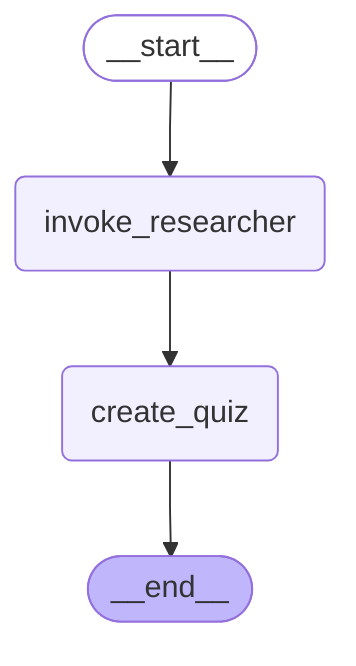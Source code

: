 ---
config:
  flowchart:
    curve: linear
---
graph TD;
	__start__([<p>__start__</p>]):::first
	invoke_researcher(invoke_researcher)
	create_quiz(create_quiz)
	__end__([<p>__end__</p>]):::last
	__start__ --> invoke_researcher;
	create_quiz --> __end__;
	invoke_researcher --> create_quiz;
	classDef default fill:#f2f0ff,line-height:1.2
	classDef first fill-opacity:0
	classDef last fill:#bfb6fc